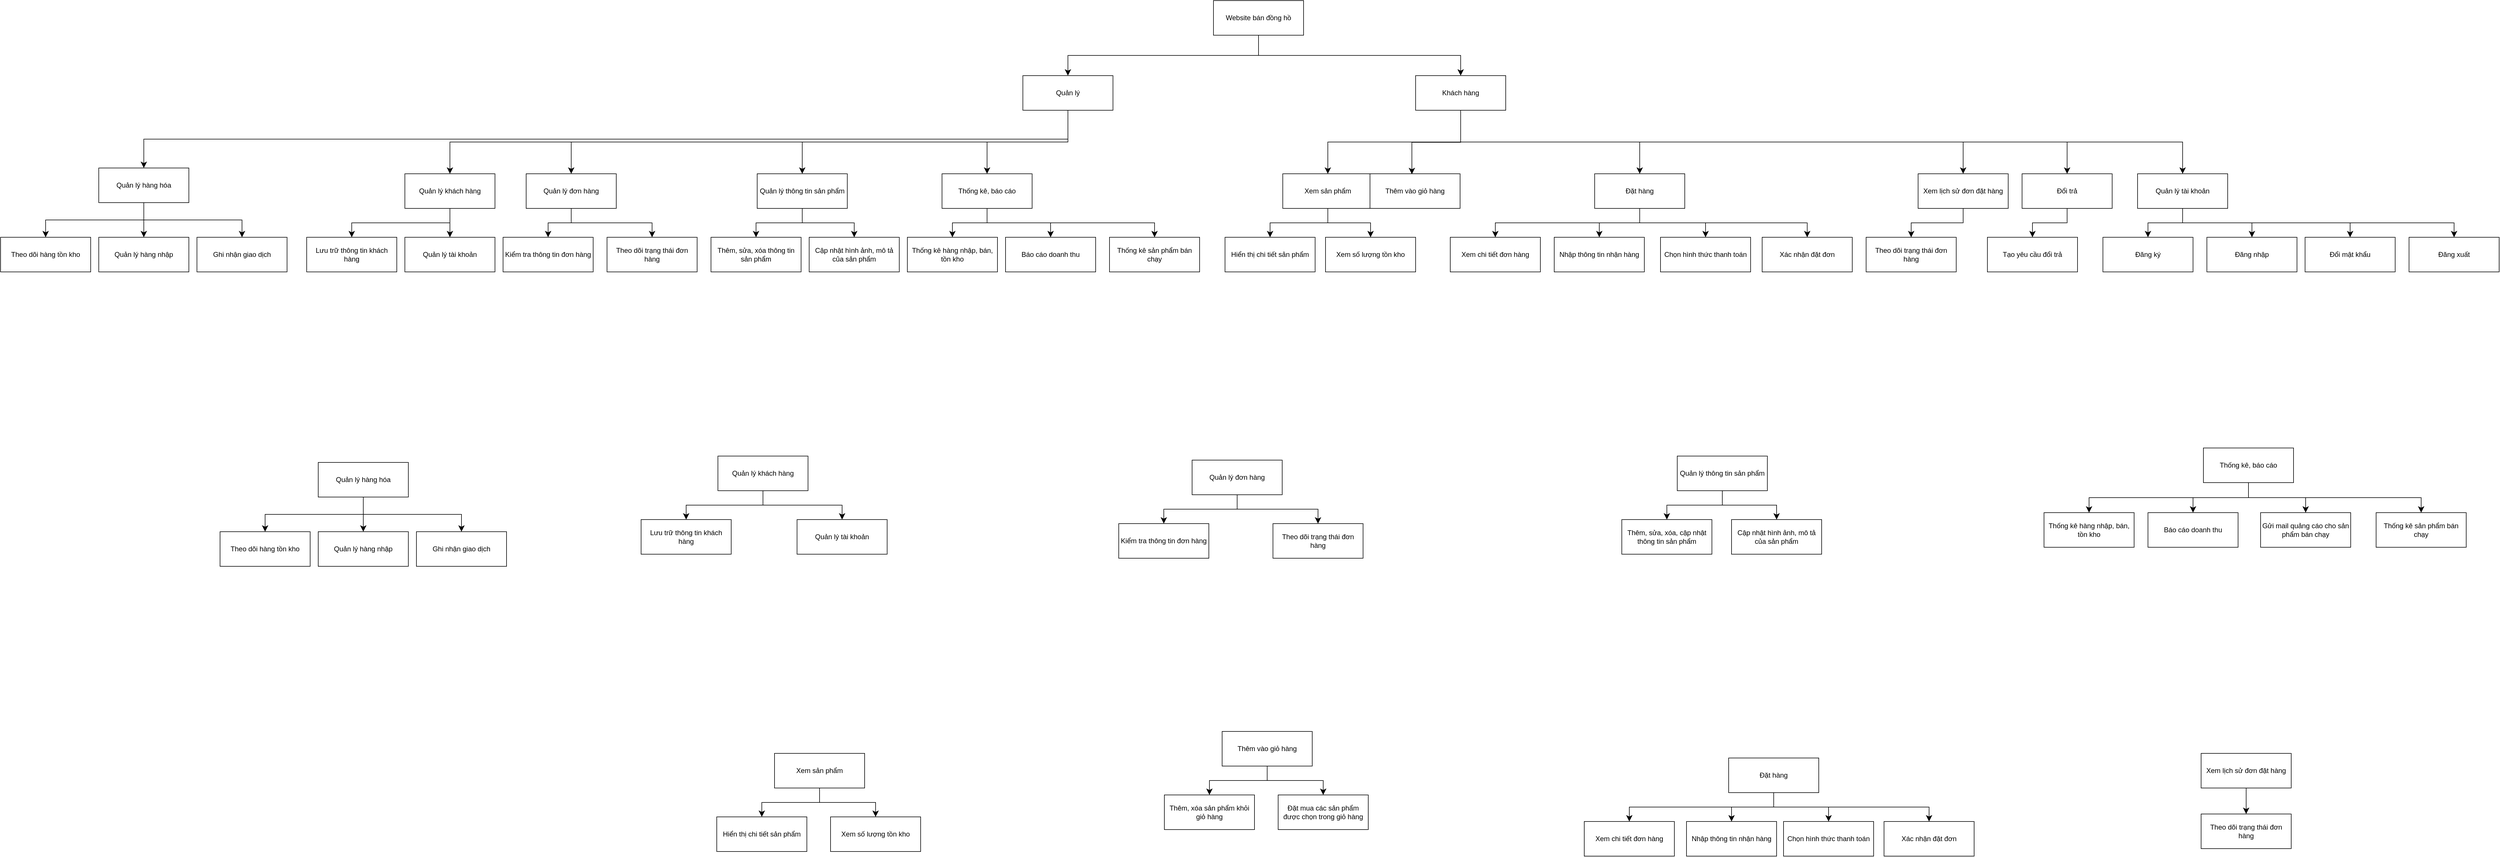 <mxfile version="26.0.14">
  <diagram id="C5RBs43oDa-KdzZeNtuy" name="Page-1">
    <mxGraphModel dx="3996" dy="1848" grid="0" gridSize="10" guides="1" tooltips="1" connect="1" arrows="1" fold="1" page="1" pageScale="1" pageWidth="827" pageHeight="1169" math="0" shadow="0">
      <root>
        <mxCell id="WIyWlLk6GJQsqaUBKTNV-0" />
        <mxCell id="WIyWlLk6GJQsqaUBKTNV-1" parent="WIyWlLk6GJQsqaUBKTNV-0" />
        <mxCell id="foYc1p1-t5M7blXoYfU2-0" value="Website bán đồng hồ" style="rounded=0;whiteSpace=wrap;html=1;" parent="WIyWlLk6GJQsqaUBKTNV-1" vertex="1">
          <mxGeometry x="270" y="-20" width="156" height="60" as="geometry" />
        </mxCell>
        <mxCell id="foYc1p1-t5M7blXoYfU2-1" value="Quản lý" style="rounded=0;whiteSpace=wrap;html=1;" parent="WIyWlLk6GJQsqaUBKTNV-1" vertex="1">
          <mxGeometry x="-60" y="110" width="156" height="60" as="geometry" />
        </mxCell>
        <mxCell id="foYc1p1-t5M7blXoYfU2-2" value="" style="edgeStyle=elbowEdgeStyle;elbow=vertical;endArrow=classic;html=1;curved=0;rounded=0;endSize=8;startSize=8;entryX=0.5;entryY=0;entryDx=0;entryDy=0;exitX=0.5;exitY=1;exitDx=0;exitDy=0;" parent="WIyWlLk6GJQsqaUBKTNV-1" source="foYc1p1-t5M7blXoYfU2-0" target="foYc1p1-t5M7blXoYfU2-1" edge="1">
          <mxGeometry width="50" height="50" relative="1" as="geometry">
            <mxPoint x="370" y="380" as="sourcePoint" />
            <mxPoint x="420" y="330" as="targetPoint" />
          </mxGeometry>
        </mxCell>
        <mxCell id="foYc1p1-t5M7blXoYfU2-3" value="" style="edgeStyle=elbowEdgeStyle;elbow=vertical;endArrow=classic;html=1;curved=0;rounded=0;endSize=8;startSize=8;exitX=0.5;exitY=1;exitDx=0;exitDy=0;entryX=0.5;entryY=0;entryDx=0;entryDy=0;" parent="WIyWlLk6GJQsqaUBKTNV-1" source="foYc1p1-t5M7blXoYfU2-0" target="foYc1p1-t5M7blXoYfU2-16" edge="1">
          <mxGeometry width="50" height="50" relative="1" as="geometry">
            <mxPoint x="358" y="50" as="sourcePoint" />
            <mxPoint x="610" y="110" as="targetPoint" />
          </mxGeometry>
        </mxCell>
        <mxCell id="foYc1p1-t5M7blXoYfU2-4" value="Quản lý hàng hóa" style="rounded=0;whiteSpace=wrap;html=1;" parent="WIyWlLk6GJQsqaUBKTNV-1" vertex="1">
          <mxGeometry x="-1660" y="270" width="156" height="60" as="geometry" />
        </mxCell>
        <mxCell id="foYc1p1-t5M7blXoYfU2-5" value="" style="edgeStyle=elbowEdgeStyle;elbow=vertical;endArrow=classic;html=1;curved=0;rounded=0;endSize=8;startSize=8;entryX=0.5;entryY=0;entryDx=0;entryDy=0;exitX=0.5;exitY=1;exitDx=0;exitDy=0;" parent="WIyWlLk6GJQsqaUBKTNV-1" source="foYc1p1-t5M7blXoYfU2-1" target="foYc1p1-t5M7blXoYfU2-4" edge="1">
          <mxGeometry width="50" height="50" relative="1" as="geometry">
            <mxPoint x="270" y="220" as="sourcePoint" />
            <mxPoint x="-280" y="440" as="targetPoint" />
          </mxGeometry>
        </mxCell>
        <mxCell id="foYc1p1-t5M7blXoYfU2-6" value="Quản lý khách hàng" style="rounded=0;whiteSpace=wrap;html=1;" parent="WIyWlLk6GJQsqaUBKTNV-1" vertex="1">
          <mxGeometry x="-1130" y="280" width="156" height="60" as="geometry" />
        </mxCell>
        <mxCell id="foYc1p1-t5M7blXoYfU2-8" value="" style="edgeStyle=elbowEdgeStyle;elbow=vertical;endArrow=classic;html=1;curved=0;rounded=0;endSize=8;startSize=8;entryX=0.5;entryY=0;entryDx=0;entryDy=0;exitX=0.5;exitY=1;exitDx=0;exitDy=0;" parent="WIyWlLk6GJQsqaUBKTNV-1" source="foYc1p1-t5M7blXoYfU2-1" target="foYc1p1-t5M7blXoYfU2-6" edge="1">
          <mxGeometry width="50" height="50" relative="1" as="geometry">
            <mxPoint x="28" y="180" as="sourcePoint" />
            <mxPoint x="-352" y="270" as="targetPoint" />
          </mxGeometry>
        </mxCell>
        <mxCell id="foYc1p1-t5M7blXoYfU2-9" value="Quản lý đơn hàng" style="rounded=0;whiteSpace=wrap;html=1;" parent="WIyWlLk6GJQsqaUBKTNV-1" vertex="1">
          <mxGeometry x="-920" y="280" width="156" height="60" as="geometry" />
        </mxCell>
        <mxCell id="foYc1p1-t5M7blXoYfU2-12" value="Quản lý thông tin sản phẩm" style="rounded=0;whiteSpace=wrap;html=1;" parent="WIyWlLk6GJQsqaUBKTNV-1" vertex="1">
          <mxGeometry x="-520" y="280" width="156" height="60" as="geometry" />
        </mxCell>
        <mxCell id="foYc1p1-t5M7blXoYfU2-15" value="Thống kê, báo cáo" style="rounded=0;whiteSpace=wrap;html=1;" parent="WIyWlLk6GJQsqaUBKTNV-1" vertex="1">
          <mxGeometry x="-200" y="280" width="156" height="60" as="geometry" />
        </mxCell>
        <mxCell id="foYc1p1-t5M7blXoYfU2-16" value="Khách hàng" style="rounded=0;whiteSpace=wrap;html=1;" parent="WIyWlLk6GJQsqaUBKTNV-1" vertex="1">
          <mxGeometry x="620" y="110" width="156" height="60" as="geometry" />
        </mxCell>
        <mxCell id="foYc1p1-t5M7blXoYfU2-17" value="" style="edgeStyle=elbowEdgeStyle;elbow=vertical;endArrow=classic;html=1;curved=0;rounded=0;endSize=8;startSize=8;exitX=0.5;exitY=1;exitDx=0;exitDy=0;entryX=0.5;entryY=0;entryDx=0;entryDy=0;" parent="WIyWlLk6GJQsqaUBKTNV-1" source="foYc1p1-t5M7blXoYfU2-4" target="foYc1p1-t5M7blXoYfU2-19" edge="1">
          <mxGeometry width="50" height="50" relative="1" as="geometry">
            <mxPoint x="-860" y="550" as="sourcePoint" />
            <mxPoint x="-1510" y="390" as="targetPoint" />
          </mxGeometry>
        </mxCell>
        <mxCell id="foYc1p1-t5M7blXoYfU2-18" value="Theo dõi hàng tồn kho" style="rounded=0;whiteSpace=wrap;html=1;" parent="WIyWlLk6GJQsqaUBKTNV-1" vertex="1">
          <mxGeometry x="-1830" y="390" width="156" height="60" as="geometry" />
        </mxCell>
        <mxCell id="foYc1p1-t5M7blXoYfU2-19" value="Quản lý hàng nhập" style="rounded=0;whiteSpace=wrap;html=1;" parent="WIyWlLk6GJQsqaUBKTNV-1" vertex="1">
          <mxGeometry x="-1660" y="390" width="156" height="60" as="geometry" />
        </mxCell>
        <mxCell id="foYc1p1-t5M7blXoYfU2-20" value="" style="edgeStyle=elbowEdgeStyle;elbow=vertical;endArrow=classic;html=1;curved=0;rounded=0;endSize=8;startSize=8;exitX=0.5;exitY=1;exitDx=0;exitDy=0;entryX=0.5;entryY=0;entryDx=0;entryDy=0;" parent="WIyWlLk6GJQsqaUBKTNV-1" source="foYc1p1-t5M7blXoYfU2-4" target="foYc1p1-t5M7blXoYfU2-18" edge="1">
          <mxGeometry width="50" height="50" relative="1" as="geometry">
            <mxPoint x="-1070" y="430" as="sourcePoint" />
            <mxPoint x="-1582" y="390" as="targetPoint" />
          </mxGeometry>
        </mxCell>
        <mxCell id="foYc1p1-t5M7blXoYfU2-21" value="Ghi nhận giao dịch" style="rounded=0;whiteSpace=wrap;html=1;" parent="WIyWlLk6GJQsqaUBKTNV-1" vertex="1">
          <mxGeometry x="-1490" y="390" width="156" height="60" as="geometry" />
        </mxCell>
        <mxCell id="foYc1p1-t5M7blXoYfU2-22" value="" style="edgeStyle=elbowEdgeStyle;elbow=vertical;endArrow=classic;html=1;curved=0;rounded=0;endSize=8;startSize=8;exitX=0.5;exitY=1;exitDx=0;exitDy=0;entryX=0.5;entryY=0;entryDx=0;entryDy=0;" parent="WIyWlLk6GJQsqaUBKTNV-1" source="foYc1p1-t5M7blXoYfU2-4" target="foYc1p1-t5M7blXoYfU2-21" edge="1">
          <mxGeometry width="50" height="50" relative="1" as="geometry">
            <mxPoint x="-1112" y="340" as="sourcePoint" />
            <mxPoint x="-1510" y="390" as="targetPoint" />
          </mxGeometry>
        </mxCell>
        <mxCell id="foYc1p1-t5M7blXoYfU2-23" value="Lưu trữ thông tin khách hàng" style="rounded=0;whiteSpace=wrap;html=1;" parent="WIyWlLk6GJQsqaUBKTNV-1" vertex="1">
          <mxGeometry x="-1300" y="390" width="156" height="60" as="geometry" />
        </mxCell>
        <mxCell id="foYc1p1-t5M7blXoYfU2-25" value="" style="edgeStyle=elbowEdgeStyle;elbow=vertical;endArrow=classic;html=1;curved=0;rounded=0;endSize=8;startSize=8;exitX=0.5;exitY=1;exitDx=0;exitDy=0;entryX=0.5;entryY=0;entryDx=0;entryDy=0;" parent="WIyWlLk6GJQsqaUBKTNV-1" source="foYc1p1-t5M7blXoYfU2-6" target="foYc1p1-t5M7blXoYfU2-23" edge="1">
          <mxGeometry width="50" height="50" relative="1" as="geometry">
            <mxPoint x="-1102" y="350" as="sourcePoint" />
            <mxPoint x="-1152" y="400" as="targetPoint" />
          </mxGeometry>
        </mxCell>
        <mxCell id="foYc1p1-t5M7blXoYfU2-26" value="Quản lý tài khoản" style="rounded=0;whiteSpace=wrap;html=1;" parent="WIyWlLk6GJQsqaUBKTNV-1" vertex="1">
          <mxGeometry x="-1130" y="390" width="156" height="60" as="geometry" />
        </mxCell>
        <mxCell id="foYc1p1-t5M7blXoYfU2-27" value="" style="edgeStyle=elbowEdgeStyle;elbow=vertical;endArrow=classic;html=1;curved=0;rounded=0;endSize=8;startSize=8;exitX=0.5;exitY=1;exitDx=0;exitDy=0;entryX=0.5;entryY=0;entryDx=0;entryDy=0;" parent="WIyWlLk6GJQsqaUBKTNV-1" source="foYc1p1-t5M7blXoYfU2-6" target="foYc1p1-t5M7blXoYfU2-26" edge="1">
          <mxGeometry width="50" height="50" relative="1" as="geometry">
            <mxPoint x="-1042" y="350" as="sourcePoint" />
            <mxPoint x="-1192" y="400" as="targetPoint" />
          </mxGeometry>
        </mxCell>
        <mxCell id="foYc1p1-t5M7blXoYfU2-28" value="Kiểm tra thông tin đơn hàng" style="rounded=0;whiteSpace=wrap;html=1;" parent="WIyWlLk6GJQsqaUBKTNV-1" vertex="1">
          <mxGeometry x="-960" y="390" width="156" height="60" as="geometry" />
        </mxCell>
        <mxCell id="foYc1p1-t5M7blXoYfU2-29" value="" style="edgeStyle=elbowEdgeStyle;elbow=vertical;endArrow=classic;html=1;curved=0;rounded=0;endSize=8;startSize=8;exitX=0.5;exitY=1;exitDx=0;exitDy=0;entryX=0.5;entryY=0;entryDx=0;entryDy=0;" parent="WIyWlLk6GJQsqaUBKTNV-1" source="foYc1p1-t5M7blXoYfU2-9" target="foYc1p1-t5M7blXoYfU2-28" edge="1">
          <mxGeometry width="50" height="50" relative="1" as="geometry">
            <mxPoint x="-1042" y="350" as="sourcePoint" />
            <mxPoint x="-1042" y="400" as="targetPoint" />
          </mxGeometry>
        </mxCell>
        <mxCell id="foYc1p1-t5M7blXoYfU2-30" value="Theo dõi trạng thái đơn hàng" style="rounded=0;whiteSpace=wrap;html=1;" parent="WIyWlLk6GJQsqaUBKTNV-1" vertex="1">
          <mxGeometry x="-780" y="390" width="156" height="60" as="geometry" />
        </mxCell>
        <mxCell id="foYc1p1-t5M7blXoYfU2-31" value="" style="edgeStyle=elbowEdgeStyle;elbow=vertical;endArrow=classic;html=1;curved=0;rounded=0;endSize=8;startSize=8;entryX=0.5;entryY=0;entryDx=0;entryDy=0;exitX=0.5;exitY=1;exitDx=0;exitDy=0;" parent="WIyWlLk6GJQsqaUBKTNV-1" source="foYc1p1-t5M7blXoYfU2-9" target="foYc1p1-t5M7blXoYfU2-30" edge="1">
          <mxGeometry width="50" height="50" relative="1" as="geometry">
            <mxPoint x="-820" y="360" as="sourcePoint" />
            <mxPoint x="-872" y="400" as="targetPoint" />
          </mxGeometry>
        </mxCell>
        <mxCell id="foYc1p1-t5M7blXoYfU2-32" value="Thêm, sửa, xóa thông tin sản phẩm" style="rounded=0;whiteSpace=wrap;html=1;" parent="WIyWlLk6GJQsqaUBKTNV-1" vertex="1">
          <mxGeometry x="-600" y="390" width="156" height="60" as="geometry" />
        </mxCell>
        <mxCell id="foYc1p1-t5M7blXoYfU2-33" value="Cập nhật hình ảnh, mô tả của sản phẩm" style="rounded=0;whiteSpace=wrap;html=1;" parent="WIyWlLk6GJQsqaUBKTNV-1" vertex="1">
          <mxGeometry x="-430" y="390" width="156" height="60" as="geometry" />
        </mxCell>
        <mxCell id="foYc1p1-t5M7blXoYfU2-34" value="" style="edgeStyle=elbowEdgeStyle;elbow=vertical;endArrow=classic;html=1;curved=0;rounded=0;endSize=8;startSize=8;entryX=0.5;entryY=0;entryDx=0;entryDy=0;exitX=0.5;exitY=1;exitDx=0;exitDy=0;" parent="WIyWlLk6GJQsqaUBKTNV-1" source="foYc1p1-t5M7blXoYfU2-12" target="foYc1p1-t5M7blXoYfU2-32" edge="1">
          <mxGeometry width="50" height="50" relative="1" as="geometry">
            <mxPoint x="-832" y="350" as="sourcePoint" />
            <mxPoint x="-692" y="400" as="targetPoint" />
          </mxGeometry>
        </mxCell>
        <mxCell id="foYc1p1-t5M7blXoYfU2-35" value="" style="edgeStyle=elbowEdgeStyle;elbow=vertical;endArrow=classic;html=1;curved=0;rounded=0;endSize=8;startSize=8;entryX=0.5;entryY=0;entryDx=0;entryDy=0;exitX=0.5;exitY=1;exitDx=0;exitDy=0;" parent="WIyWlLk6GJQsqaUBKTNV-1" source="foYc1p1-t5M7blXoYfU2-12" target="foYc1p1-t5M7blXoYfU2-33" edge="1">
          <mxGeometry width="50" height="50" relative="1" as="geometry">
            <mxPoint x="-822" y="360" as="sourcePoint" />
            <mxPoint x="-682" y="410" as="targetPoint" />
          </mxGeometry>
        </mxCell>
        <mxCell id="foYc1p1-t5M7blXoYfU2-36" value="Thống kê hàng nhập, bán, tồn kho" style="rounded=0;whiteSpace=wrap;html=1;" parent="WIyWlLk6GJQsqaUBKTNV-1" vertex="1">
          <mxGeometry x="-260" y="390" width="156" height="60" as="geometry" />
        </mxCell>
        <mxCell id="foYc1p1-t5M7blXoYfU2-37" value="Báo cáo doanh thu" style="rounded=0;whiteSpace=wrap;html=1;" parent="WIyWlLk6GJQsqaUBKTNV-1" vertex="1">
          <mxGeometry x="-90" y="390" width="156" height="60" as="geometry" />
        </mxCell>
        <mxCell id="foYc1p1-t5M7blXoYfU2-38" value="" style="edgeStyle=elbowEdgeStyle;elbow=vertical;endArrow=classic;html=1;curved=0;rounded=0;endSize=8;startSize=8;entryX=0.5;entryY=0;entryDx=0;entryDy=0;exitX=0.5;exitY=1;exitDx=0;exitDy=0;" parent="WIyWlLk6GJQsqaUBKTNV-1" source="foYc1p1-t5M7blXoYfU2-15" target="foYc1p1-t5M7blXoYfU2-37" edge="1">
          <mxGeometry width="50" height="50" relative="1" as="geometry">
            <mxPoint x="-432" y="350" as="sourcePoint" />
            <mxPoint x="-512" y="400" as="targetPoint" />
          </mxGeometry>
        </mxCell>
        <mxCell id="foYc1p1-t5M7blXoYfU2-39" value="" style="edgeStyle=elbowEdgeStyle;elbow=vertical;endArrow=classic;html=1;curved=0;rounded=0;endSize=8;startSize=8;entryX=0.5;entryY=0;entryDx=0;entryDy=0;exitX=0.5;exitY=1;exitDx=0;exitDy=0;" parent="WIyWlLk6GJQsqaUBKTNV-1" source="foYc1p1-t5M7blXoYfU2-15" target="foYc1p1-t5M7blXoYfU2-36" edge="1">
          <mxGeometry width="50" height="50" relative="1" as="geometry">
            <mxPoint x="-432" y="350" as="sourcePoint" />
            <mxPoint x="-342" y="400" as="targetPoint" />
          </mxGeometry>
        </mxCell>
        <mxCell id="foYc1p1-t5M7blXoYfU2-40" value="Thống kê sản phẩm bán chạy" style="rounded=0;whiteSpace=wrap;html=1;" parent="WIyWlLk6GJQsqaUBKTNV-1" vertex="1">
          <mxGeometry x="90" y="390" width="156" height="60" as="geometry" />
        </mxCell>
        <mxCell id="foYc1p1-t5M7blXoYfU2-41" value="" style="edgeStyle=elbowEdgeStyle;elbow=vertical;endArrow=classic;html=1;curved=0;rounded=0;endSize=8;startSize=8;entryX=0.5;entryY=0;entryDx=0;entryDy=0;exitX=0.5;exitY=1;exitDx=0;exitDy=0;" parent="WIyWlLk6GJQsqaUBKTNV-1" source="foYc1p1-t5M7blXoYfU2-15" target="foYc1p1-t5M7blXoYfU2-40" edge="1">
          <mxGeometry width="50" height="50" relative="1" as="geometry">
            <mxPoint x="-70" y="350" as="sourcePoint" />
            <mxPoint x="-2" y="400" as="targetPoint" />
          </mxGeometry>
        </mxCell>
        <mxCell id="foYc1p1-t5M7blXoYfU2-43" value="" style="edgeStyle=elbowEdgeStyle;elbow=vertical;endArrow=classic;html=1;curved=0;rounded=0;endSize=8;startSize=8;entryX=0.5;entryY=0;entryDx=0;entryDy=0;exitX=0.5;exitY=1;exitDx=0;exitDy=0;" parent="WIyWlLk6GJQsqaUBKTNV-1" source="foYc1p1-t5M7blXoYfU2-1" target="foYc1p1-t5M7blXoYfU2-9" edge="1">
          <mxGeometry width="50" height="50" relative="1" as="geometry">
            <mxPoint x="28" y="180" as="sourcePoint" />
            <mxPoint x="-1042" y="290" as="targetPoint" />
          </mxGeometry>
        </mxCell>
        <mxCell id="foYc1p1-t5M7blXoYfU2-44" value="" style="edgeStyle=elbowEdgeStyle;elbow=vertical;endArrow=classic;html=1;curved=0;rounded=0;endSize=8;startSize=8;entryX=0.5;entryY=0;entryDx=0;entryDy=0;exitX=0.5;exitY=1;exitDx=0;exitDy=0;" parent="WIyWlLk6GJQsqaUBKTNV-1" source="foYc1p1-t5M7blXoYfU2-1" target="foYc1p1-t5M7blXoYfU2-12" edge="1">
          <mxGeometry width="50" height="50" relative="1" as="geometry">
            <mxPoint x="38" y="190" as="sourcePoint" />
            <mxPoint x="-1032" y="300" as="targetPoint" />
          </mxGeometry>
        </mxCell>
        <mxCell id="foYc1p1-t5M7blXoYfU2-45" value="" style="edgeStyle=elbowEdgeStyle;elbow=vertical;endArrow=classic;html=1;curved=0;rounded=0;endSize=8;startSize=8;entryX=0.5;entryY=0;entryDx=0;entryDy=0;exitX=0.5;exitY=1;exitDx=0;exitDy=0;" parent="WIyWlLk6GJQsqaUBKTNV-1" source="foYc1p1-t5M7blXoYfU2-1" target="foYc1p1-t5M7blXoYfU2-15" edge="1">
          <mxGeometry width="50" height="50" relative="1" as="geometry">
            <mxPoint x="48" y="200" as="sourcePoint" />
            <mxPoint x="-1022" y="310" as="targetPoint" />
          </mxGeometry>
        </mxCell>
        <mxCell id="foYc1p1-t5M7blXoYfU2-46" value="Xem sản phẩm" style="rounded=0;whiteSpace=wrap;html=1;" parent="WIyWlLk6GJQsqaUBKTNV-1" vertex="1">
          <mxGeometry x="390" y="280" width="156" height="60" as="geometry" />
        </mxCell>
        <mxCell id="foYc1p1-t5M7blXoYfU2-47" value="Hiển thị chi tiết sản phẩm" style="rounded=0;whiteSpace=wrap;html=1;" parent="WIyWlLk6GJQsqaUBKTNV-1" vertex="1">
          <mxGeometry x="290" y="390" width="156" height="60" as="geometry" />
        </mxCell>
        <mxCell id="foYc1p1-t5M7blXoYfU2-51" value="Xem số lượng tồn kho" style="rounded=0;whiteSpace=wrap;html=1;" parent="WIyWlLk6GJQsqaUBKTNV-1" vertex="1">
          <mxGeometry x="464" y="390" width="156" height="60" as="geometry" />
        </mxCell>
        <mxCell id="foYc1p1-t5M7blXoYfU2-52" value="Thêm vào giỏ hàng" style="rounded=0;whiteSpace=wrap;html=1;" parent="WIyWlLk6GJQsqaUBKTNV-1" vertex="1">
          <mxGeometry x="541" y="280" width="156" height="60" as="geometry" />
        </mxCell>
        <mxCell id="foYc1p1-t5M7blXoYfU2-53" value="Đặt hàng" style="rounded=0;whiteSpace=wrap;html=1;" parent="WIyWlLk6GJQsqaUBKTNV-1" vertex="1">
          <mxGeometry x="930" y="280" width="156" height="60" as="geometry" />
        </mxCell>
        <mxCell id="foYc1p1-t5M7blXoYfU2-54" value="Xem chi tiết đơn hàng" style="rounded=0;whiteSpace=wrap;html=1;" parent="WIyWlLk6GJQsqaUBKTNV-1" vertex="1">
          <mxGeometry x="680" y="390" width="156" height="60" as="geometry" />
        </mxCell>
        <mxCell id="foYc1p1-t5M7blXoYfU2-55" value="Chọn hình thức thanh toán" style="rounded=0;whiteSpace=wrap;html=1;" parent="WIyWlLk6GJQsqaUBKTNV-1" vertex="1">
          <mxGeometry x="1044" y="390" width="156" height="60" as="geometry" />
        </mxCell>
        <mxCell id="foYc1p1-t5M7blXoYfU2-56" value="Xem lịch sử đơn đặt hàng" style="rounded=0;whiteSpace=wrap;html=1;" parent="WIyWlLk6GJQsqaUBKTNV-1" vertex="1">
          <mxGeometry x="1490" y="280" width="156" height="60" as="geometry" />
        </mxCell>
        <mxCell id="foYc1p1-t5M7blXoYfU2-57" value="Đổi trả" style="rounded=0;whiteSpace=wrap;html=1;" parent="WIyWlLk6GJQsqaUBKTNV-1" vertex="1">
          <mxGeometry x="1670" y="280" width="156" height="60" as="geometry" />
        </mxCell>
        <mxCell id="foYc1p1-t5M7blXoYfU2-58" value="Quản lý tài khoản" style="rounded=0;whiteSpace=wrap;html=1;" parent="WIyWlLk6GJQsqaUBKTNV-1" vertex="1">
          <mxGeometry x="1870" y="280" width="156" height="60" as="geometry" />
        </mxCell>
        <mxCell id="foYc1p1-t5M7blXoYfU2-59" value="Đăng ký" style="rounded=0;whiteSpace=wrap;html=1;" parent="WIyWlLk6GJQsqaUBKTNV-1" vertex="1">
          <mxGeometry x="1810" y="390" width="156" height="60" as="geometry" />
        </mxCell>
        <mxCell id="foYc1p1-t5M7blXoYfU2-60" value="Đăng nhập" style="rounded=0;whiteSpace=wrap;html=1;" parent="WIyWlLk6GJQsqaUBKTNV-1" vertex="1">
          <mxGeometry x="1990" y="390" width="156" height="60" as="geometry" />
        </mxCell>
        <mxCell id="foYc1p1-t5M7blXoYfU2-61" value="Đổi mật khẩu" style="rounded=0;whiteSpace=wrap;html=1;" parent="WIyWlLk6GJQsqaUBKTNV-1" vertex="1">
          <mxGeometry x="2160" y="390" width="156" height="60" as="geometry" />
        </mxCell>
        <mxCell id="foYc1p1-t5M7blXoYfU2-62" value="Đăng xuất" style="rounded=0;whiteSpace=wrap;html=1;" parent="WIyWlLk6GJQsqaUBKTNV-1" vertex="1">
          <mxGeometry x="2340" y="390" width="156" height="60" as="geometry" />
        </mxCell>
        <mxCell id="foYc1p1-t5M7blXoYfU2-63" value="" style="edgeStyle=elbowEdgeStyle;elbow=vertical;endArrow=classic;html=1;curved=0;rounded=0;endSize=8;startSize=8;exitX=0.5;exitY=1;exitDx=0;exitDy=0;entryX=0.5;entryY=0;entryDx=0;entryDy=0;" parent="WIyWlLk6GJQsqaUBKTNV-1" source="foYc1p1-t5M7blXoYfU2-16" target="foYc1p1-t5M7blXoYfU2-46" edge="1">
          <mxGeometry width="50" height="50" relative="1" as="geometry">
            <mxPoint x="358" y="50" as="sourcePoint" />
            <mxPoint x="708" y="120" as="targetPoint" />
          </mxGeometry>
        </mxCell>
        <mxCell id="foYc1p1-t5M7blXoYfU2-64" value="" style="edgeStyle=elbowEdgeStyle;elbow=vertical;endArrow=classic;html=1;curved=0;rounded=0;endSize=8;startSize=8;exitX=0.5;exitY=1;exitDx=0;exitDy=0;entryX=0.465;entryY=0.012;entryDx=0;entryDy=0;entryPerimeter=0;" parent="WIyWlLk6GJQsqaUBKTNV-1" source="foYc1p1-t5M7blXoYfU2-16" target="foYc1p1-t5M7blXoYfU2-52" edge="1">
          <mxGeometry width="50" height="50" relative="1" as="geometry">
            <mxPoint x="708" y="180" as="sourcePoint" />
            <mxPoint x="478" y="290" as="targetPoint" />
          </mxGeometry>
        </mxCell>
        <mxCell id="foYc1p1-t5M7blXoYfU2-65" value="" style="edgeStyle=elbowEdgeStyle;elbow=vertical;endArrow=classic;html=1;curved=0;rounded=0;endSize=8;startSize=8;exitX=0.5;exitY=1;exitDx=0;exitDy=0;entryX=0.5;entryY=0;entryDx=0;entryDy=0;" parent="WIyWlLk6GJQsqaUBKTNV-1" source="foYc1p1-t5M7blXoYfU2-16" target="foYc1p1-t5M7blXoYfU2-53" edge="1">
          <mxGeometry width="50" height="50" relative="1" as="geometry">
            <mxPoint x="718" y="190" as="sourcePoint" />
            <mxPoint x="488" y="300" as="targetPoint" />
          </mxGeometry>
        </mxCell>
        <mxCell id="foYc1p1-t5M7blXoYfU2-66" value="" style="edgeStyle=elbowEdgeStyle;elbow=vertical;endArrow=classic;html=1;curved=0;rounded=0;endSize=8;startSize=8;exitX=0.5;exitY=1;exitDx=0;exitDy=0;entryX=0.5;entryY=0;entryDx=0;entryDy=0;" parent="WIyWlLk6GJQsqaUBKTNV-1" source="foYc1p1-t5M7blXoYfU2-16" target="foYc1p1-t5M7blXoYfU2-56" edge="1">
          <mxGeometry width="50" height="50" relative="1" as="geometry">
            <mxPoint x="728" y="200" as="sourcePoint" />
            <mxPoint x="498" y="310" as="targetPoint" />
          </mxGeometry>
        </mxCell>
        <mxCell id="foYc1p1-t5M7blXoYfU2-67" value="" style="edgeStyle=elbowEdgeStyle;elbow=vertical;endArrow=classic;html=1;curved=0;rounded=0;endSize=8;startSize=8;exitX=0.5;exitY=1;exitDx=0;exitDy=0;entryX=0.5;entryY=0;entryDx=0;entryDy=0;" parent="WIyWlLk6GJQsqaUBKTNV-1" source="foYc1p1-t5M7blXoYfU2-16" target="foYc1p1-t5M7blXoYfU2-57" edge="1">
          <mxGeometry width="50" height="50" relative="1" as="geometry">
            <mxPoint x="708" y="180" as="sourcePoint" />
            <mxPoint x="1288" y="290" as="targetPoint" />
          </mxGeometry>
        </mxCell>
        <mxCell id="foYc1p1-t5M7blXoYfU2-68" value="" style="edgeStyle=elbowEdgeStyle;elbow=vertical;endArrow=classic;html=1;curved=0;rounded=0;endSize=8;startSize=8;exitX=0.5;exitY=1;exitDx=0;exitDy=0;entryX=0.5;entryY=0;entryDx=0;entryDy=0;" parent="WIyWlLk6GJQsqaUBKTNV-1" source="foYc1p1-t5M7blXoYfU2-16" target="foYc1p1-t5M7blXoYfU2-58" edge="1">
          <mxGeometry width="50" height="50" relative="1" as="geometry">
            <mxPoint x="718" y="190" as="sourcePoint" />
            <mxPoint x="1298" y="300" as="targetPoint" />
          </mxGeometry>
        </mxCell>
        <mxCell id="foYc1p1-t5M7blXoYfU2-69" value="" style="edgeStyle=elbowEdgeStyle;elbow=vertical;endArrow=classic;html=1;curved=0;rounded=0;endSize=8;startSize=8;exitX=0.5;exitY=1;exitDx=0;exitDy=0;entryX=0.5;entryY=0;entryDx=0;entryDy=0;" parent="WIyWlLk6GJQsqaUBKTNV-1" source="foYc1p1-t5M7blXoYfU2-46" target="foYc1p1-t5M7blXoYfU2-47" edge="1">
          <mxGeometry width="50" height="50" relative="1" as="geometry">
            <mxPoint x="708" y="180" as="sourcePoint" />
            <mxPoint x="763" y="291" as="targetPoint" />
          </mxGeometry>
        </mxCell>
        <mxCell id="foYc1p1-t5M7blXoYfU2-70" value="" style="edgeStyle=elbowEdgeStyle;elbow=vertical;endArrow=classic;html=1;curved=0;rounded=0;endSize=8;startSize=8;exitX=0.5;exitY=1;exitDx=0;exitDy=0;entryX=0.5;entryY=0;entryDx=0;entryDy=0;" parent="WIyWlLk6GJQsqaUBKTNV-1" source="foYc1p1-t5M7blXoYfU2-46" target="foYc1p1-t5M7blXoYfU2-51" edge="1">
          <mxGeometry width="50" height="50" relative="1" as="geometry">
            <mxPoint x="478" y="350" as="sourcePoint" />
            <mxPoint x="378" y="400" as="targetPoint" />
          </mxGeometry>
        </mxCell>
        <mxCell id="foYc1p1-t5M7blXoYfU2-71" value="" style="edgeStyle=elbowEdgeStyle;elbow=vertical;endArrow=classic;html=1;curved=0;rounded=0;endSize=8;startSize=8;exitX=0.5;exitY=1;exitDx=0;exitDy=0;entryX=0.5;entryY=0;entryDx=0;entryDy=0;" parent="WIyWlLk6GJQsqaUBKTNV-1" source="foYc1p1-t5M7blXoYfU2-53" target="foYc1p1-t5M7blXoYfU2-54" edge="1">
          <mxGeometry width="50" height="50" relative="1" as="geometry">
            <mxPoint x="478" y="350" as="sourcePoint" />
            <mxPoint x="552" y="400" as="targetPoint" />
          </mxGeometry>
        </mxCell>
        <mxCell id="foYc1p1-t5M7blXoYfU2-72" value="" style="edgeStyle=elbowEdgeStyle;elbow=vertical;endArrow=classic;html=1;curved=0;rounded=0;endSize=8;startSize=8;exitX=0.5;exitY=1;exitDx=0;exitDy=0;entryX=0.5;entryY=0;entryDx=0;entryDy=0;" parent="WIyWlLk6GJQsqaUBKTNV-1" source="foYc1p1-t5M7blXoYfU2-53" target="foYc1p1-t5M7blXoYfU2-55" edge="1">
          <mxGeometry width="50" height="50" relative="1" as="geometry">
            <mxPoint x="1018" y="350" as="sourcePoint" />
            <mxPoint x="908" y="410" as="targetPoint" />
          </mxGeometry>
        </mxCell>
        <mxCell id="foYc1p1-t5M7blXoYfU2-73" value="Nhập thông tin nhận hàng" style="rounded=0;whiteSpace=wrap;html=1;" parent="WIyWlLk6GJQsqaUBKTNV-1" vertex="1">
          <mxGeometry x="860" y="390" width="156" height="60" as="geometry" />
        </mxCell>
        <mxCell id="foYc1p1-t5M7blXoYfU2-74" value="" style="edgeStyle=elbowEdgeStyle;elbow=vertical;endArrow=classic;html=1;curved=0;rounded=0;endSize=8;startSize=8;exitX=0.5;exitY=1;exitDx=0;exitDy=0;entryX=0.5;entryY=0;entryDx=0;entryDy=0;" parent="WIyWlLk6GJQsqaUBKTNV-1" source="foYc1p1-t5M7blXoYfU2-53" target="foYc1p1-t5M7blXoYfU2-73" edge="1">
          <mxGeometry width="50" height="50" relative="1" as="geometry">
            <mxPoint x="1018" y="350" as="sourcePoint" />
            <mxPoint x="1132" y="400" as="targetPoint" />
          </mxGeometry>
        </mxCell>
        <mxCell id="foYc1p1-t5M7blXoYfU2-75" value="Xác nhận đặt đơn" style="rounded=0;whiteSpace=wrap;html=1;" parent="WIyWlLk6GJQsqaUBKTNV-1" vertex="1">
          <mxGeometry x="1220" y="390" width="156" height="60" as="geometry" />
        </mxCell>
        <mxCell id="foYc1p1-t5M7blXoYfU2-76" value="Theo dõi trạng thái đơn hàng" style="rounded=0;whiteSpace=wrap;html=1;" parent="WIyWlLk6GJQsqaUBKTNV-1" vertex="1">
          <mxGeometry x="1400" y="390" width="156" height="60" as="geometry" />
        </mxCell>
        <mxCell id="foYc1p1-t5M7blXoYfU2-77" value="Tạo yêu cầu đổi trả" style="rounded=0;whiteSpace=wrap;html=1;" parent="WIyWlLk6GJQsqaUBKTNV-1" vertex="1">
          <mxGeometry x="1610" y="390" width="156" height="60" as="geometry" />
        </mxCell>
        <mxCell id="foYc1p1-t5M7blXoYfU2-78" value="" style="edgeStyle=elbowEdgeStyle;elbow=vertical;endArrow=classic;html=1;curved=0;rounded=0;endSize=8;startSize=8;exitX=0.5;exitY=1;exitDx=0;exitDy=0;entryX=0.5;entryY=0;entryDx=0;entryDy=0;" parent="WIyWlLk6GJQsqaUBKTNV-1" source="foYc1p1-t5M7blXoYfU2-57" target="foYc1p1-t5M7blXoYfU2-77" edge="1">
          <mxGeometry width="50" height="50" relative="1" as="geometry">
            <mxPoint x="1018" y="350" as="sourcePoint" />
            <mxPoint x="948" y="400" as="targetPoint" />
          </mxGeometry>
        </mxCell>
        <mxCell id="foYc1p1-t5M7blXoYfU2-80" value="" style="edgeStyle=elbowEdgeStyle;elbow=vertical;endArrow=classic;html=1;curved=0;rounded=0;endSize=8;startSize=8;exitX=0.5;exitY=1;exitDx=0;exitDy=0;entryX=0.5;entryY=0;entryDx=0;entryDy=0;" parent="WIyWlLk6GJQsqaUBKTNV-1" source="foYc1p1-t5M7blXoYfU2-58" target="foYc1p1-t5M7blXoYfU2-59" edge="1">
          <mxGeometry width="50" height="50" relative="1" as="geometry">
            <mxPoint x="1758" y="350" as="sourcePoint" />
            <mxPoint x="1698" y="400" as="targetPoint" />
          </mxGeometry>
        </mxCell>
        <mxCell id="foYc1p1-t5M7blXoYfU2-81" value="" style="edgeStyle=elbowEdgeStyle;elbow=vertical;endArrow=classic;html=1;curved=0;rounded=0;endSize=8;startSize=8;exitX=0.5;exitY=1;exitDx=0;exitDy=0;entryX=0.5;entryY=0;entryDx=0;entryDy=0;" parent="WIyWlLk6GJQsqaUBKTNV-1" source="foYc1p1-t5M7blXoYfU2-58" target="foYc1p1-t5M7blXoYfU2-60" edge="1">
          <mxGeometry width="50" height="50" relative="1" as="geometry">
            <mxPoint x="1958" y="350" as="sourcePoint" />
            <mxPoint x="1898" y="400" as="targetPoint" />
          </mxGeometry>
        </mxCell>
        <mxCell id="foYc1p1-t5M7blXoYfU2-82" value="" style="edgeStyle=elbowEdgeStyle;elbow=vertical;endArrow=classic;html=1;curved=0;rounded=0;endSize=8;startSize=8;exitX=0.5;exitY=1;exitDx=0;exitDy=0;entryX=0.5;entryY=0;entryDx=0;entryDy=0;" parent="WIyWlLk6GJQsqaUBKTNV-1" source="foYc1p1-t5M7blXoYfU2-58" target="foYc1p1-t5M7blXoYfU2-61" edge="1">
          <mxGeometry width="50" height="50" relative="1" as="geometry">
            <mxPoint x="1968" y="360" as="sourcePoint" />
            <mxPoint x="1908" y="410" as="targetPoint" />
          </mxGeometry>
        </mxCell>
        <mxCell id="foYc1p1-t5M7blXoYfU2-83" value="" style="edgeStyle=elbowEdgeStyle;elbow=vertical;endArrow=classic;html=1;curved=0;rounded=0;endSize=8;startSize=8;exitX=0.5;exitY=1;exitDx=0;exitDy=0;entryX=0.5;entryY=0;entryDx=0;entryDy=0;" parent="WIyWlLk6GJQsqaUBKTNV-1" source="foYc1p1-t5M7blXoYfU2-58" target="foYc1p1-t5M7blXoYfU2-62" edge="1">
          <mxGeometry width="50" height="50" relative="1" as="geometry">
            <mxPoint x="1978" y="370" as="sourcePoint" />
            <mxPoint x="1918" y="420" as="targetPoint" />
          </mxGeometry>
        </mxCell>
        <mxCell id="foYc1p1-t5M7blXoYfU2-84" value="" style="edgeStyle=elbowEdgeStyle;elbow=vertical;endArrow=classic;html=1;curved=0;rounded=0;endSize=8;startSize=8;exitX=0.5;exitY=1;exitDx=0;exitDy=0;entryX=0.5;entryY=0;entryDx=0;entryDy=0;" parent="WIyWlLk6GJQsqaUBKTNV-1" source="foYc1p1-t5M7blXoYfU2-56" target="foYc1p1-t5M7blXoYfU2-76" edge="1">
          <mxGeometry width="50" height="50" relative="1" as="geometry">
            <mxPoint x="1758" y="350" as="sourcePoint" />
            <mxPoint x="1698" y="400" as="targetPoint" />
          </mxGeometry>
        </mxCell>
        <mxCell id="foYc1p1-t5M7blXoYfU2-85" value="" style="edgeStyle=elbowEdgeStyle;elbow=vertical;endArrow=classic;html=1;curved=0;rounded=0;endSize=8;startSize=8;exitX=0.5;exitY=1;exitDx=0;exitDy=0;entryX=0.5;entryY=0;entryDx=0;entryDy=0;" parent="WIyWlLk6GJQsqaUBKTNV-1" source="foYc1p1-t5M7blXoYfU2-53" target="foYc1p1-t5M7blXoYfU2-75" edge="1">
          <mxGeometry width="50" height="50" relative="1" as="geometry">
            <mxPoint x="1018" y="350" as="sourcePoint" />
            <mxPoint x="1132" y="400" as="targetPoint" />
          </mxGeometry>
        </mxCell>
        <mxCell id="g5pkuBaanTUEijDNv1J0-0" value="Quản lý hàng hóa" style="rounded=0;whiteSpace=wrap;html=1;" parent="WIyWlLk6GJQsqaUBKTNV-1" vertex="1">
          <mxGeometry x="-1280" y="780" width="156" height="60" as="geometry" />
        </mxCell>
        <mxCell id="g5pkuBaanTUEijDNv1J0-1" value="" style="edgeStyle=elbowEdgeStyle;elbow=vertical;endArrow=classic;html=1;curved=0;rounded=0;endSize=8;startSize=8;exitX=0.5;exitY=1;exitDx=0;exitDy=0;entryX=0.5;entryY=0;entryDx=0;entryDy=0;" parent="WIyWlLk6GJQsqaUBKTNV-1" source="g5pkuBaanTUEijDNv1J0-0" target="g5pkuBaanTUEijDNv1J0-3" edge="1">
          <mxGeometry width="50" height="50" relative="1" as="geometry">
            <mxPoint x="-480" y="1060" as="sourcePoint" />
            <mxPoint x="-1130" y="900" as="targetPoint" />
          </mxGeometry>
        </mxCell>
        <mxCell id="g5pkuBaanTUEijDNv1J0-2" value="Theo dõi hàng tồn kho" style="rounded=0;whiteSpace=wrap;html=1;" parent="WIyWlLk6GJQsqaUBKTNV-1" vertex="1">
          <mxGeometry x="-1450" y="900" width="156" height="60" as="geometry" />
        </mxCell>
        <mxCell id="g5pkuBaanTUEijDNv1J0-3" value="Quản lý hàng nhập" style="rounded=0;whiteSpace=wrap;html=1;" parent="WIyWlLk6GJQsqaUBKTNV-1" vertex="1">
          <mxGeometry x="-1280" y="900" width="156" height="60" as="geometry" />
        </mxCell>
        <mxCell id="g5pkuBaanTUEijDNv1J0-4" value="" style="edgeStyle=elbowEdgeStyle;elbow=vertical;endArrow=classic;html=1;curved=0;rounded=0;endSize=8;startSize=8;exitX=0.5;exitY=1;exitDx=0;exitDy=0;entryX=0.5;entryY=0;entryDx=0;entryDy=0;" parent="WIyWlLk6GJQsqaUBKTNV-1" source="g5pkuBaanTUEijDNv1J0-0" target="g5pkuBaanTUEijDNv1J0-2" edge="1">
          <mxGeometry width="50" height="50" relative="1" as="geometry">
            <mxPoint x="-690" y="940" as="sourcePoint" />
            <mxPoint x="-1202" y="900" as="targetPoint" />
          </mxGeometry>
        </mxCell>
        <mxCell id="g5pkuBaanTUEijDNv1J0-5" value="Ghi nhận giao dịch" style="rounded=0;whiteSpace=wrap;html=1;" parent="WIyWlLk6GJQsqaUBKTNV-1" vertex="1">
          <mxGeometry x="-1110" y="900" width="156" height="60" as="geometry" />
        </mxCell>
        <mxCell id="g5pkuBaanTUEijDNv1J0-6" value="" style="edgeStyle=elbowEdgeStyle;elbow=vertical;endArrow=classic;html=1;curved=0;rounded=0;endSize=8;startSize=8;exitX=0.5;exitY=1;exitDx=0;exitDy=0;entryX=0.5;entryY=0;entryDx=0;entryDy=0;" parent="WIyWlLk6GJQsqaUBKTNV-1" source="g5pkuBaanTUEijDNv1J0-0" target="g5pkuBaanTUEijDNv1J0-5" edge="1">
          <mxGeometry width="50" height="50" relative="1" as="geometry">
            <mxPoint x="-732" y="850" as="sourcePoint" />
            <mxPoint x="-1130" y="900" as="targetPoint" />
          </mxGeometry>
        </mxCell>
        <mxCell id="g5pkuBaanTUEijDNv1J0-7" value="Quản lý khách hàng" style="rounded=0;whiteSpace=wrap;html=1;" parent="WIyWlLk6GJQsqaUBKTNV-1" vertex="1">
          <mxGeometry x="-588" y="769" width="156" height="60" as="geometry" />
        </mxCell>
        <mxCell id="g5pkuBaanTUEijDNv1J0-8" value="Lưu trữ thông tin khách hàng" style="rounded=0;whiteSpace=wrap;html=1;" parent="WIyWlLk6GJQsqaUBKTNV-1" vertex="1">
          <mxGeometry x="-721" y="879" width="156" height="60" as="geometry" />
        </mxCell>
        <mxCell id="g5pkuBaanTUEijDNv1J0-9" value="" style="edgeStyle=elbowEdgeStyle;elbow=vertical;endArrow=classic;html=1;curved=0;rounded=0;endSize=8;startSize=8;exitX=0.5;exitY=1;exitDx=0;exitDy=0;entryX=0.5;entryY=0;entryDx=0;entryDy=0;" parent="WIyWlLk6GJQsqaUBKTNV-1" source="g5pkuBaanTUEijDNv1J0-7" target="g5pkuBaanTUEijDNv1J0-8" edge="1">
          <mxGeometry width="50" height="50" relative="1" as="geometry">
            <mxPoint x="-560" y="839" as="sourcePoint" />
            <mxPoint x="-610" y="889" as="targetPoint" />
          </mxGeometry>
        </mxCell>
        <mxCell id="g5pkuBaanTUEijDNv1J0-10" value="Quản lý tài khoản" style="rounded=0;whiteSpace=wrap;html=1;" parent="WIyWlLk6GJQsqaUBKTNV-1" vertex="1">
          <mxGeometry x="-451" y="879" width="156" height="60" as="geometry" />
        </mxCell>
        <mxCell id="g5pkuBaanTUEijDNv1J0-11" value="" style="edgeStyle=elbowEdgeStyle;elbow=vertical;endArrow=classic;html=1;curved=0;rounded=0;endSize=8;startSize=8;exitX=0.5;exitY=1;exitDx=0;exitDy=0;entryX=0.5;entryY=0;entryDx=0;entryDy=0;" parent="WIyWlLk6GJQsqaUBKTNV-1" source="g5pkuBaanTUEijDNv1J0-7" target="g5pkuBaanTUEijDNv1J0-10" edge="1">
          <mxGeometry width="50" height="50" relative="1" as="geometry">
            <mxPoint x="-500" y="839" as="sourcePoint" />
            <mxPoint x="-650" y="889" as="targetPoint" />
          </mxGeometry>
        </mxCell>
        <mxCell id="g5pkuBaanTUEijDNv1J0-13" value="Quản lý đơn hàng" style="rounded=0;whiteSpace=wrap;html=1;" parent="WIyWlLk6GJQsqaUBKTNV-1" vertex="1">
          <mxGeometry x="233" y="776" width="156" height="60" as="geometry" />
        </mxCell>
        <mxCell id="g5pkuBaanTUEijDNv1J0-14" value="Kiểm tra thông tin đơn hàng" style="rounded=0;whiteSpace=wrap;html=1;" parent="WIyWlLk6GJQsqaUBKTNV-1" vertex="1">
          <mxGeometry x="106" y="886" width="156" height="60" as="geometry" />
        </mxCell>
        <mxCell id="g5pkuBaanTUEijDNv1J0-15" value="" style="edgeStyle=elbowEdgeStyle;elbow=vertical;endArrow=classic;html=1;curved=0;rounded=0;endSize=8;startSize=8;exitX=0.5;exitY=1;exitDx=0;exitDy=0;entryX=0.5;entryY=0;entryDx=0;entryDy=0;" parent="WIyWlLk6GJQsqaUBKTNV-1" source="g5pkuBaanTUEijDNv1J0-13" target="g5pkuBaanTUEijDNv1J0-14" edge="1">
          <mxGeometry width="50" height="50" relative="1" as="geometry">
            <mxPoint x="111" y="846" as="sourcePoint" />
            <mxPoint x="111" y="896" as="targetPoint" />
          </mxGeometry>
        </mxCell>
        <mxCell id="g5pkuBaanTUEijDNv1J0-16" value="Theo dõi trạng thái đơn hàng" style="rounded=0;whiteSpace=wrap;html=1;" parent="WIyWlLk6GJQsqaUBKTNV-1" vertex="1">
          <mxGeometry x="373" y="886" width="156" height="60" as="geometry" />
        </mxCell>
        <mxCell id="g5pkuBaanTUEijDNv1J0-17" value="" style="edgeStyle=elbowEdgeStyle;elbow=vertical;endArrow=classic;html=1;curved=0;rounded=0;endSize=8;startSize=8;entryX=0.5;entryY=0;entryDx=0;entryDy=0;exitX=0.5;exitY=1;exitDx=0;exitDy=0;" parent="WIyWlLk6GJQsqaUBKTNV-1" source="g5pkuBaanTUEijDNv1J0-13" target="g5pkuBaanTUEijDNv1J0-16" edge="1">
          <mxGeometry width="50" height="50" relative="1" as="geometry">
            <mxPoint x="333" y="856" as="sourcePoint" />
            <mxPoint x="281" y="896" as="targetPoint" />
          </mxGeometry>
        </mxCell>
        <mxCell id="g5pkuBaanTUEijDNv1J0-18" value="Quản lý thông tin sản phẩm" style="rounded=0;whiteSpace=wrap;html=1;" parent="WIyWlLk6GJQsqaUBKTNV-1" vertex="1">
          <mxGeometry x="1073" y="769" width="156" height="60" as="geometry" />
        </mxCell>
        <mxCell id="g5pkuBaanTUEijDNv1J0-19" value="Thêm, sửa, xóa, cập nhật thông tin sản phẩm" style="rounded=0;whiteSpace=wrap;html=1;" parent="WIyWlLk6GJQsqaUBKTNV-1" vertex="1">
          <mxGeometry x="977" y="879" width="156" height="60" as="geometry" />
        </mxCell>
        <mxCell id="g5pkuBaanTUEijDNv1J0-20" value="Cập nhật hình ảnh, mô tả của sản phẩm" style="rounded=0;whiteSpace=wrap;html=1;" parent="WIyWlLk6GJQsqaUBKTNV-1" vertex="1">
          <mxGeometry x="1167" y="879" width="156" height="60" as="geometry" />
        </mxCell>
        <mxCell id="g5pkuBaanTUEijDNv1J0-21" value="" style="edgeStyle=elbowEdgeStyle;elbow=vertical;endArrow=classic;html=1;curved=0;rounded=0;endSize=8;startSize=8;entryX=0.5;entryY=0;entryDx=0;entryDy=0;exitX=0.5;exitY=1;exitDx=0;exitDy=0;" parent="WIyWlLk6GJQsqaUBKTNV-1" source="g5pkuBaanTUEijDNv1J0-18" target="g5pkuBaanTUEijDNv1J0-19" edge="1">
          <mxGeometry width="50" height="50" relative="1" as="geometry">
            <mxPoint x="761" y="839" as="sourcePoint" />
            <mxPoint x="901" y="889" as="targetPoint" />
          </mxGeometry>
        </mxCell>
        <mxCell id="g5pkuBaanTUEijDNv1J0-22" value="" style="edgeStyle=elbowEdgeStyle;elbow=vertical;endArrow=classic;html=1;curved=0;rounded=0;endSize=8;startSize=8;entryX=0.5;entryY=0;entryDx=0;entryDy=0;exitX=0.5;exitY=1;exitDx=0;exitDy=0;" parent="WIyWlLk6GJQsqaUBKTNV-1" source="g5pkuBaanTUEijDNv1J0-18" target="g5pkuBaanTUEijDNv1J0-20" edge="1">
          <mxGeometry width="50" height="50" relative="1" as="geometry">
            <mxPoint x="771" y="849" as="sourcePoint" />
            <mxPoint x="911" y="899" as="targetPoint" />
          </mxGeometry>
        </mxCell>
        <mxCell id="g5pkuBaanTUEijDNv1J0-23" value="Thống kê, báo cáo" style="rounded=0;whiteSpace=wrap;html=1;" parent="WIyWlLk6GJQsqaUBKTNV-1" vertex="1">
          <mxGeometry x="1984" y="755" width="156" height="60" as="geometry" />
        </mxCell>
        <mxCell id="g5pkuBaanTUEijDNv1J0-24" value="Thống kê hàng nhập, bán, tồn kho" style="rounded=0;whiteSpace=wrap;html=1;" parent="WIyWlLk6GJQsqaUBKTNV-1" vertex="1">
          <mxGeometry x="1708" y="867" width="156" height="60" as="geometry" />
        </mxCell>
        <mxCell id="g5pkuBaanTUEijDNv1J0-25" value="Báo cáo doanh thu" style="rounded=0;whiteSpace=wrap;html=1;" parent="WIyWlLk6GJQsqaUBKTNV-1" vertex="1">
          <mxGeometry x="1888" y="867" width="156" height="60" as="geometry" />
        </mxCell>
        <mxCell id="g5pkuBaanTUEijDNv1J0-26" value="" style="edgeStyle=elbowEdgeStyle;elbow=vertical;endArrow=classic;html=1;curved=0;rounded=0;endSize=8;startSize=8;entryX=0.5;entryY=0;entryDx=0;entryDy=0;exitX=0.5;exitY=1;exitDx=0;exitDy=0;" parent="WIyWlLk6GJQsqaUBKTNV-1" source="g5pkuBaanTUEijDNv1J0-23" target="g5pkuBaanTUEijDNv1J0-25" edge="1">
          <mxGeometry width="50" height="50" relative="1" as="geometry">
            <mxPoint x="1785" y="822" as="sourcePoint" />
            <mxPoint x="1705" y="872" as="targetPoint" />
          </mxGeometry>
        </mxCell>
        <mxCell id="g5pkuBaanTUEijDNv1J0-27" value="" style="edgeStyle=elbowEdgeStyle;elbow=vertical;endArrow=classic;html=1;curved=0;rounded=0;endSize=8;startSize=8;entryX=0.5;entryY=0;entryDx=0;entryDy=0;exitX=0.5;exitY=1;exitDx=0;exitDy=0;" parent="WIyWlLk6GJQsqaUBKTNV-1" source="g5pkuBaanTUEijDNv1J0-23" target="g5pkuBaanTUEijDNv1J0-24" edge="1">
          <mxGeometry width="50" height="50" relative="1" as="geometry">
            <mxPoint x="1785" y="822" as="sourcePoint" />
            <mxPoint x="1875" y="872" as="targetPoint" />
          </mxGeometry>
        </mxCell>
        <mxCell id="g5pkuBaanTUEijDNv1J0-28" value="Thống kê sản phẩm bán chạy" style="rounded=0;whiteSpace=wrap;html=1;" parent="WIyWlLk6GJQsqaUBKTNV-1" vertex="1">
          <mxGeometry x="2283" y="867" width="156" height="60" as="geometry" />
        </mxCell>
        <mxCell id="g5pkuBaanTUEijDNv1J0-29" value="" style="edgeStyle=elbowEdgeStyle;elbow=vertical;endArrow=classic;html=1;curved=0;rounded=0;endSize=8;startSize=8;entryX=0.5;entryY=0;entryDx=0;entryDy=0;exitX=0.5;exitY=1;exitDx=0;exitDy=0;" parent="WIyWlLk6GJQsqaUBKTNV-1" source="g5pkuBaanTUEijDNv1J0-23" target="g5pkuBaanTUEijDNv1J0-28" edge="1">
          <mxGeometry width="50" height="50" relative="1" as="geometry">
            <mxPoint x="2147" y="822" as="sourcePoint" />
            <mxPoint x="2215" y="872" as="targetPoint" />
          </mxGeometry>
        </mxCell>
        <mxCell id="VvvP-XUbt0aa8I8eYEkI-0" value="Gửi mail quảng cáo cho sản phẩm bán chạy" style="rounded=0;whiteSpace=wrap;html=1;" vertex="1" parent="WIyWlLk6GJQsqaUBKTNV-1">
          <mxGeometry x="2083" y="867" width="156" height="60" as="geometry" />
        </mxCell>
        <mxCell id="VvvP-XUbt0aa8I8eYEkI-1" value="" style="edgeStyle=elbowEdgeStyle;elbow=vertical;endArrow=classic;html=1;curved=0;rounded=0;endSize=8;startSize=8;entryX=0.5;entryY=0;entryDx=0;entryDy=0;exitX=0.5;exitY=1;exitDx=0;exitDy=0;" edge="1" parent="WIyWlLk6GJQsqaUBKTNV-1" source="g5pkuBaanTUEijDNv1J0-23" target="VvvP-XUbt0aa8I8eYEkI-0">
          <mxGeometry width="50" height="50" relative="1" as="geometry">
            <mxPoint x="2105" y="822" as="sourcePoint" />
            <mxPoint x="2371" y="877" as="targetPoint" />
          </mxGeometry>
        </mxCell>
        <mxCell id="VvvP-XUbt0aa8I8eYEkI-2" value="Xem sản phẩm" style="rounded=0;whiteSpace=wrap;html=1;" vertex="1" parent="WIyWlLk6GJQsqaUBKTNV-1">
          <mxGeometry x="-490" y="1284" width="156" height="60" as="geometry" />
        </mxCell>
        <mxCell id="VvvP-XUbt0aa8I8eYEkI-3" value="Hiển thị chi tiết sản phẩm" style="rounded=0;whiteSpace=wrap;html=1;" vertex="1" parent="WIyWlLk6GJQsqaUBKTNV-1">
          <mxGeometry x="-590" y="1394" width="156" height="60" as="geometry" />
        </mxCell>
        <mxCell id="VvvP-XUbt0aa8I8eYEkI-4" value="Xem số lượng tồn kho" style="rounded=0;whiteSpace=wrap;html=1;" vertex="1" parent="WIyWlLk6GJQsqaUBKTNV-1">
          <mxGeometry x="-393" y="1394" width="156" height="60" as="geometry" />
        </mxCell>
        <mxCell id="VvvP-XUbt0aa8I8eYEkI-5" value="" style="edgeStyle=elbowEdgeStyle;elbow=vertical;endArrow=classic;html=1;curved=0;rounded=0;endSize=8;startSize=8;exitX=0.5;exitY=1;exitDx=0;exitDy=0;entryX=0.5;entryY=0;entryDx=0;entryDy=0;" edge="1" parent="WIyWlLk6GJQsqaUBKTNV-1" source="VvvP-XUbt0aa8I8eYEkI-2" target="VvvP-XUbt0aa8I8eYEkI-3">
          <mxGeometry width="50" height="50" relative="1" as="geometry">
            <mxPoint x="-172" y="1184" as="sourcePoint" />
            <mxPoint x="-117" y="1295" as="targetPoint" />
          </mxGeometry>
        </mxCell>
        <mxCell id="VvvP-XUbt0aa8I8eYEkI-6" value="" style="edgeStyle=elbowEdgeStyle;elbow=vertical;endArrow=classic;html=1;curved=0;rounded=0;endSize=8;startSize=8;exitX=0.5;exitY=1;exitDx=0;exitDy=0;entryX=0.5;entryY=0;entryDx=0;entryDy=0;" edge="1" parent="WIyWlLk6GJQsqaUBKTNV-1" source="VvvP-XUbt0aa8I8eYEkI-2" target="VvvP-XUbt0aa8I8eYEkI-4">
          <mxGeometry width="50" height="50" relative="1" as="geometry">
            <mxPoint x="-402" y="1354" as="sourcePoint" />
            <mxPoint x="-502" y="1404" as="targetPoint" />
          </mxGeometry>
        </mxCell>
        <mxCell id="VvvP-XUbt0aa8I8eYEkI-7" value="Thêm vào giỏ hàng" style="rounded=0;whiteSpace=wrap;html=1;" vertex="1" parent="WIyWlLk6GJQsqaUBKTNV-1">
          <mxGeometry x="285" y="1246" width="156" height="60" as="geometry" />
        </mxCell>
        <mxCell id="VvvP-XUbt0aa8I8eYEkI-8" value="Thêm, xóa sản phẩm khỏi giỏ hàng" style="rounded=0;whiteSpace=wrap;html=1;" vertex="1" parent="WIyWlLk6GJQsqaUBKTNV-1">
          <mxGeometry x="185" y="1356" width="156" height="60" as="geometry" />
        </mxCell>
        <mxCell id="VvvP-XUbt0aa8I8eYEkI-9" value="Đặt mua các sản phẩm được chọn trong giỏ hàng" style="rounded=0;whiteSpace=wrap;html=1;" vertex="1" parent="WIyWlLk6GJQsqaUBKTNV-1">
          <mxGeometry x="382" y="1356" width="156" height="60" as="geometry" />
        </mxCell>
        <mxCell id="VvvP-XUbt0aa8I8eYEkI-10" value="" style="edgeStyle=elbowEdgeStyle;elbow=vertical;endArrow=classic;html=1;curved=0;rounded=0;endSize=8;startSize=8;exitX=0.5;exitY=1;exitDx=0;exitDy=0;entryX=0.5;entryY=0;entryDx=0;entryDy=0;" edge="1" parent="WIyWlLk6GJQsqaUBKTNV-1" source="VvvP-XUbt0aa8I8eYEkI-7" target="VvvP-XUbt0aa8I8eYEkI-8">
          <mxGeometry width="50" height="50" relative="1" as="geometry">
            <mxPoint x="603" y="1146" as="sourcePoint" />
            <mxPoint x="658" y="1257" as="targetPoint" />
          </mxGeometry>
        </mxCell>
        <mxCell id="VvvP-XUbt0aa8I8eYEkI-11" value="" style="edgeStyle=elbowEdgeStyle;elbow=vertical;endArrow=classic;html=1;curved=0;rounded=0;endSize=8;startSize=8;exitX=0.5;exitY=1;exitDx=0;exitDy=0;entryX=0.5;entryY=0;entryDx=0;entryDy=0;" edge="1" parent="WIyWlLk6GJQsqaUBKTNV-1" source="VvvP-XUbt0aa8I8eYEkI-7" target="VvvP-XUbt0aa8I8eYEkI-9">
          <mxGeometry width="50" height="50" relative="1" as="geometry">
            <mxPoint x="373" y="1316" as="sourcePoint" />
            <mxPoint x="273" y="1366" as="targetPoint" />
          </mxGeometry>
        </mxCell>
        <mxCell id="VvvP-XUbt0aa8I8eYEkI-12" value="Đặt hàng" style="rounded=0;whiteSpace=wrap;html=1;" vertex="1" parent="WIyWlLk6GJQsqaUBKTNV-1">
          <mxGeometry x="1162" y="1292" width="156" height="60" as="geometry" />
        </mxCell>
        <mxCell id="VvvP-XUbt0aa8I8eYEkI-13" value="Xem chi tiết đơn hàng" style="rounded=0;whiteSpace=wrap;html=1;" vertex="1" parent="WIyWlLk6GJQsqaUBKTNV-1">
          <mxGeometry x="912" y="1402" width="156" height="60" as="geometry" />
        </mxCell>
        <mxCell id="VvvP-XUbt0aa8I8eYEkI-14" value="Chọn hình thức thanh toán" style="rounded=0;whiteSpace=wrap;html=1;" vertex="1" parent="WIyWlLk6GJQsqaUBKTNV-1">
          <mxGeometry x="1257" y="1402" width="156" height="60" as="geometry" />
        </mxCell>
        <mxCell id="VvvP-XUbt0aa8I8eYEkI-15" value="" style="edgeStyle=elbowEdgeStyle;elbow=vertical;endArrow=classic;html=1;curved=0;rounded=0;endSize=8;startSize=8;exitX=0.5;exitY=1;exitDx=0;exitDy=0;entryX=0.5;entryY=0;entryDx=0;entryDy=0;" edge="1" parent="WIyWlLk6GJQsqaUBKTNV-1" source="VvvP-XUbt0aa8I8eYEkI-12" target="VvvP-XUbt0aa8I8eYEkI-13">
          <mxGeometry width="50" height="50" relative="1" as="geometry">
            <mxPoint x="710" y="1362" as="sourcePoint" />
            <mxPoint x="784" y="1412" as="targetPoint" />
          </mxGeometry>
        </mxCell>
        <mxCell id="VvvP-XUbt0aa8I8eYEkI-16" value="" style="edgeStyle=elbowEdgeStyle;elbow=vertical;endArrow=classic;html=1;curved=0;rounded=0;endSize=8;startSize=8;exitX=0.5;exitY=1;exitDx=0;exitDy=0;entryX=0.5;entryY=0;entryDx=0;entryDy=0;" edge="1" parent="WIyWlLk6GJQsqaUBKTNV-1" source="VvvP-XUbt0aa8I8eYEkI-12" target="VvvP-XUbt0aa8I8eYEkI-14">
          <mxGeometry width="50" height="50" relative="1" as="geometry">
            <mxPoint x="1250" y="1362" as="sourcePoint" />
            <mxPoint x="1140" y="1422" as="targetPoint" />
          </mxGeometry>
        </mxCell>
        <mxCell id="VvvP-XUbt0aa8I8eYEkI-17" value="Nhập thông tin nhận hàng" style="rounded=0;whiteSpace=wrap;html=1;" vertex="1" parent="WIyWlLk6GJQsqaUBKTNV-1">
          <mxGeometry x="1089" y="1402" width="156" height="60" as="geometry" />
        </mxCell>
        <mxCell id="VvvP-XUbt0aa8I8eYEkI-18" value="" style="edgeStyle=elbowEdgeStyle;elbow=vertical;endArrow=classic;html=1;curved=0;rounded=0;endSize=8;startSize=8;exitX=0.5;exitY=1;exitDx=0;exitDy=0;entryX=0.5;entryY=0;entryDx=0;entryDy=0;" edge="1" parent="WIyWlLk6GJQsqaUBKTNV-1" source="VvvP-XUbt0aa8I8eYEkI-12" target="VvvP-XUbt0aa8I8eYEkI-17">
          <mxGeometry width="50" height="50" relative="1" as="geometry">
            <mxPoint x="1250" y="1362" as="sourcePoint" />
            <mxPoint x="1364" y="1412" as="targetPoint" />
          </mxGeometry>
        </mxCell>
        <mxCell id="VvvP-XUbt0aa8I8eYEkI-19" value="Xác nhận đặt đơn" style="rounded=0;whiteSpace=wrap;html=1;" vertex="1" parent="WIyWlLk6GJQsqaUBKTNV-1">
          <mxGeometry x="1431" y="1402" width="156" height="60" as="geometry" />
        </mxCell>
        <mxCell id="VvvP-XUbt0aa8I8eYEkI-20" value="" style="edgeStyle=elbowEdgeStyle;elbow=vertical;endArrow=classic;html=1;curved=0;rounded=0;endSize=8;startSize=8;exitX=0.5;exitY=1;exitDx=0;exitDy=0;entryX=0.5;entryY=0;entryDx=0;entryDy=0;" edge="1" parent="WIyWlLk6GJQsqaUBKTNV-1" source="VvvP-XUbt0aa8I8eYEkI-12" target="VvvP-XUbt0aa8I8eYEkI-19">
          <mxGeometry width="50" height="50" relative="1" as="geometry">
            <mxPoint x="1250" y="1362" as="sourcePoint" />
            <mxPoint x="1364" y="1412" as="targetPoint" />
          </mxGeometry>
        </mxCell>
        <mxCell id="VvvP-XUbt0aa8I8eYEkI-21" value="Xem lịch sử đơn đặt hàng" style="rounded=0;whiteSpace=wrap;html=1;" vertex="1" parent="WIyWlLk6GJQsqaUBKTNV-1">
          <mxGeometry x="1980" y="1284" width="156" height="60" as="geometry" />
        </mxCell>
        <mxCell id="VvvP-XUbt0aa8I8eYEkI-22" value="Theo dõi trạng thái đơn hàng" style="rounded=0;whiteSpace=wrap;html=1;" vertex="1" parent="WIyWlLk6GJQsqaUBKTNV-1">
          <mxGeometry x="1980" y="1389" width="156" height="60" as="geometry" />
        </mxCell>
        <mxCell id="VvvP-XUbt0aa8I8eYEkI-23" value="" style="edgeStyle=elbowEdgeStyle;elbow=vertical;endArrow=classic;html=1;curved=0;rounded=0;endSize=8;startSize=8;exitX=0.5;exitY=1;exitDx=0;exitDy=0;entryX=0.5;entryY=0;entryDx=0;entryDy=0;" edge="1" parent="WIyWlLk6GJQsqaUBKTNV-1" source="VvvP-XUbt0aa8I8eYEkI-21" target="VvvP-XUbt0aa8I8eYEkI-22">
          <mxGeometry width="50" height="50" relative="1" as="geometry">
            <mxPoint x="2248" y="1341" as="sourcePoint" />
            <mxPoint x="2188" y="1391" as="targetPoint" />
          </mxGeometry>
        </mxCell>
      </root>
    </mxGraphModel>
  </diagram>
</mxfile>
